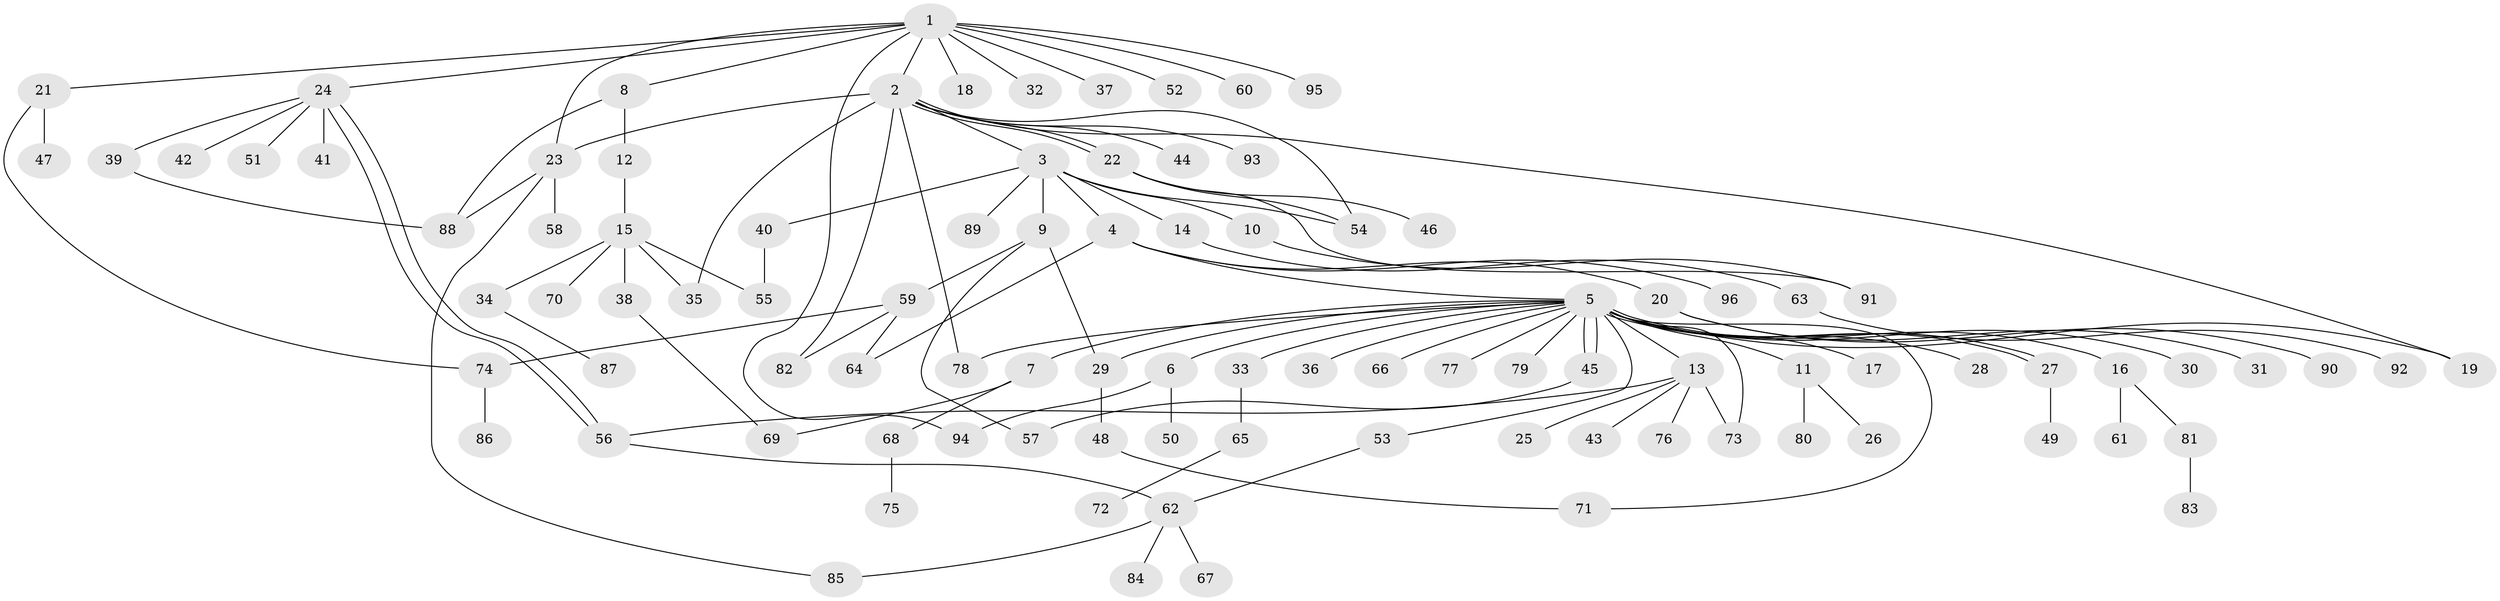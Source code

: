 // Generated by graph-tools (version 1.1) at 2025/14/03/09/25 04:14:34]
// undirected, 96 vertices, 121 edges
graph export_dot {
graph [start="1"]
  node [color=gray90,style=filled];
  1;
  2;
  3;
  4;
  5;
  6;
  7;
  8;
  9;
  10;
  11;
  12;
  13;
  14;
  15;
  16;
  17;
  18;
  19;
  20;
  21;
  22;
  23;
  24;
  25;
  26;
  27;
  28;
  29;
  30;
  31;
  32;
  33;
  34;
  35;
  36;
  37;
  38;
  39;
  40;
  41;
  42;
  43;
  44;
  45;
  46;
  47;
  48;
  49;
  50;
  51;
  52;
  53;
  54;
  55;
  56;
  57;
  58;
  59;
  60;
  61;
  62;
  63;
  64;
  65;
  66;
  67;
  68;
  69;
  70;
  71;
  72;
  73;
  74;
  75;
  76;
  77;
  78;
  79;
  80;
  81;
  82;
  83;
  84;
  85;
  86;
  87;
  88;
  89;
  90;
  91;
  92;
  93;
  94;
  95;
  96;
  1 -- 2;
  1 -- 8;
  1 -- 18;
  1 -- 21;
  1 -- 23;
  1 -- 24;
  1 -- 32;
  1 -- 37;
  1 -- 52;
  1 -- 60;
  1 -- 94;
  1 -- 95;
  2 -- 3;
  2 -- 19;
  2 -- 22;
  2 -- 22;
  2 -- 23;
  2 -- 35;
  2 -- 44;
  2 -- 54;
  2 -- 78;
  2 -- 82;
  2 -- 93;
  3 -- 4;
  3 -- 9;
  3 -- 10;
  3 -- 14;
  3 -- 40;
  3 -- 54;
  3 -- 89;
  4 -- 5;
  4 -- 20;
  4 -- 64;
  4 -- 96;
  5 -- 6;
  5 -- 7;
  5 -- 11;
  5 -- 13;
  5 -- 16;
  5 -- 17;
  5 -- 19;
  5 -- 27;
  5 -- 27;
  5 -- 28;
  5 -- 29;
  5 -- 30;
  5 -- 33;
  5 -- 36;
  5 -- 45;
  5 -- 45;
  5 -- 53;
  5 -- 66;
  5 -- 71;
  5 -- 73;
  5 -- 77;
  5 -- 78;
  5 -- 79;
  6 -- 50;
  6 -- 94;
  7 -- 68;
  7 -- 69;
  8 -- 12;
  8 -- 88;
  9 -- 29;
  9 -- 57;
  9 -- 59;
  10 -- 91;
  11 -- 26;
  11 -- 80;
  12 -- 15;
  13 -- 25;
  13 -- 43;
  13 -- 56;
  13 -- 73;
  13 -- 76;
  14 -- 63;
  15 -- 34;
  15 -- 35;
  15 -- 38;
  15 -- 55;
  15 -- 70;
  16 -- 61;
  16 -- 81;
  20 -- 31;
  20 -- 90;
  21 -- 47;
  21 -- 74;
  22 -- 46;
  22 -- 54;
  22 -- 91;
  23 -- 58;
  23 -- 85;
  23 -- 88;
  24 -- 39;
  24 -- 41;
  24 -- 42;
  24 -- 51;
  24 -- 56;
  24 -- 56;
  27 -- 49;
  29 -- 48;
  33 -- 65;
  34 -- 87;
  38 -- 69;
  39 -- 88;
  40 -- 55;
  45 -- 57;
  48 -- 71;
  53 -- 62;
  56 -- 62;
  59 -- 64;
  59 -- 74;
  59 -- 82;
  62 -- 67;
  62 -- 84;
  62 -- 85;
  63 -- 92;
  65 -- 72;
  68 -- 75;
  74 -- 86;
  81 -- 83;
}
